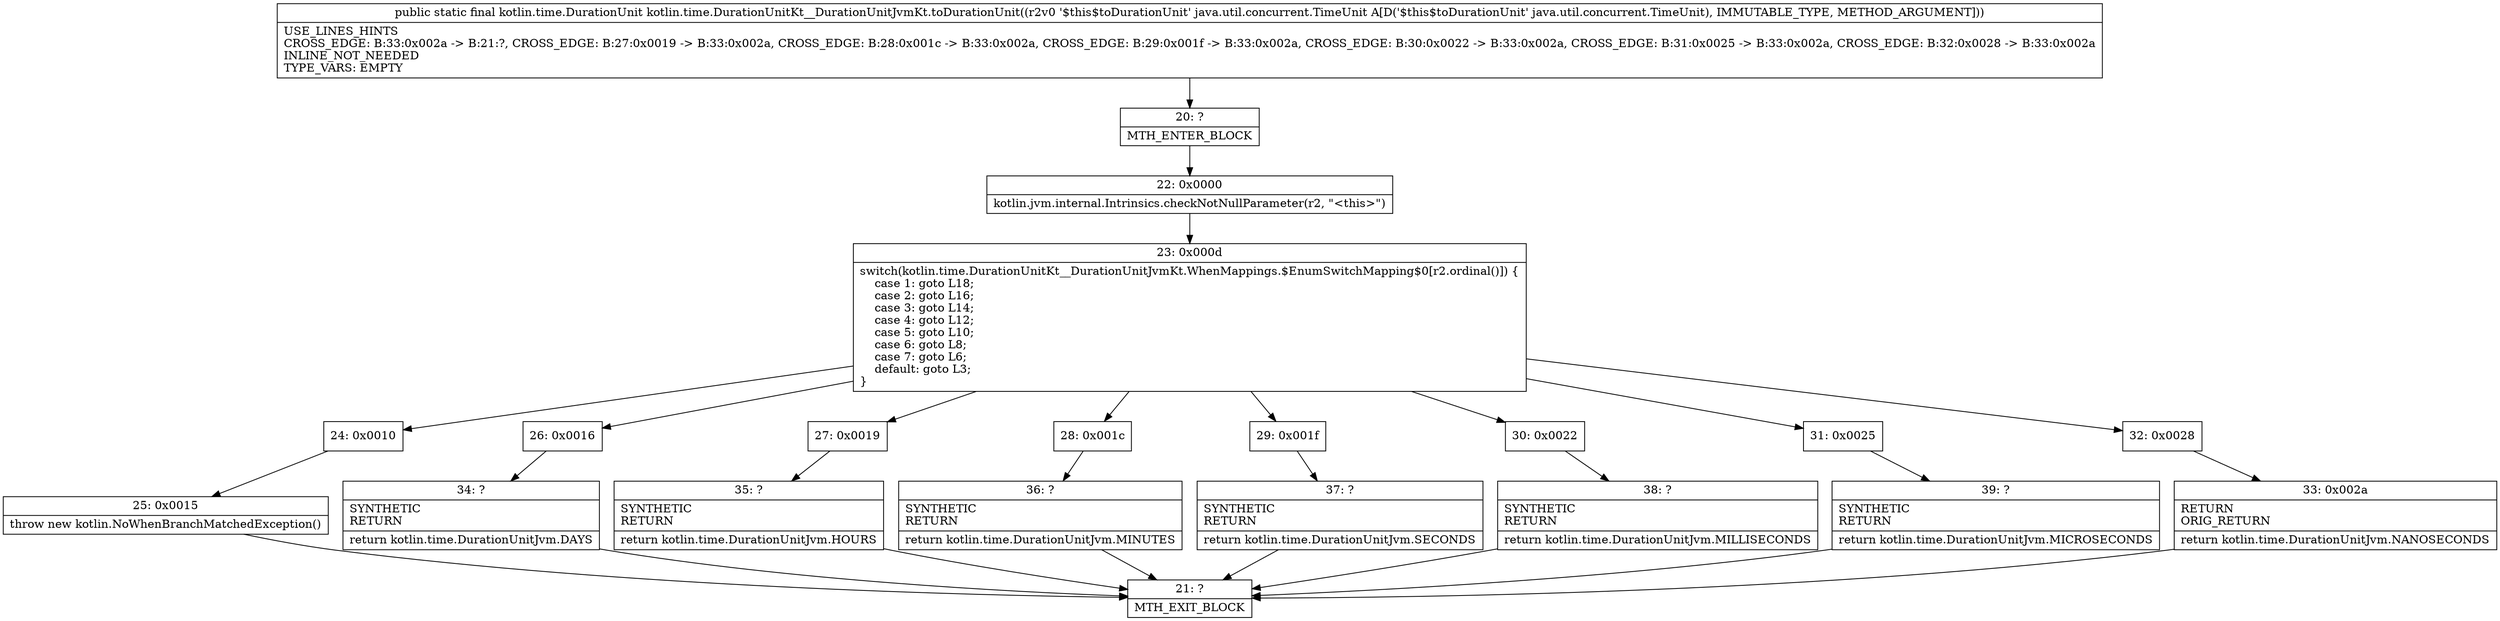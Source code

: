 digraph "CFG forkotlin.time.DurationUnitKt__DurationUnitJvmKt.toDurationUnit(Ljava\/util\/concurrent\/TimeUnit;)Lkotlin\/time\/DurationUnit;" {
Node_20 [shape=record,label="{20\:\ ?|MTH_ENTER_BLOCK\l}"];
Node_22 [shape=record,label="{22\:\ 0x0000|kotlin.jvm.internal.Intrinsics.checkNotNullParameter(r2, \"\<this\>\")\l}"];
Node_23 [shape=record,label="{23\:\ 0x000d|switch(kotlin.time.DurationUnitKt__DurationUnitJvmKt.WhenMappings.$EnumSwitchMapping$0[r2.ordinal()]) \{\l    case 1: goto L18;\l    case 2: goto L16;\l    case 3: goto L14;\l    case 4: goto L12;\l    case 5: goto L10;\l    case 6: goto L8;\l    case 7: goto L6;\l    default: goto L3;\l\}\l}"];
Node_24 [shape=record,label="{24\:\ 0x0010}"];
Node_25 [shape=record,label="{25\:\ 0x0015|throw new kotlin.NoWhenBranchMatchedException()\l}"];
Node_21 [shape=record,label="{21\:\ ?|MTH_EXIT_BLOCK\l}"];
Node_26 [shape=record,label="{26\:\ 0x0016}"];
Node_34 [shape=record,label="{34\:\ ?|SYNTHETIC\lRETURN\l|return kotlin.time.DurationUnitJvm.DAYS\l}"];
Node_27 [shape=record,label="{27\:\ 0x0019}"];
Node_35 [shape=record,label="{35\:\ ?|SYNTHETIC\lRETURN\l|return kotlin.time.DurationUnitJvm.HOURS\l}"];
Node_28 [shape=record,label="{28\:\ 0x001c}"];
Node_36 [shape=record,label="{36\:\ ?|SYNTHETIC\lRETURN\l|return kotlin.time.DurationUnitJvm.MINUTES\l}"];
Node_29 [shape=record,label="{29\:\ 0x001f}"];
Node_37 [shape=record,label="{37\:\ ?|SYNTHETIC\lRETURN\l|return kotlin.time.DurationUnitJvm.SECONDS\l}"];
Node_30 [shape=record,label="{30\:\ 0x0022}"];
Node_38 [shape=record,label="{38\:\ ?|SYNTHETIC\lRETURN\l|return kotlin.time.DurationUnitJvm.MILLISECONDS\l}"];
Node_31 [shape=record,label="{31\:\ 0x0025}"];
Node_39 [shape=record,label="{39\:\ ?|SYNTHETIC\lRETURN\l|return kotlin.time.DurationUnitJvm.MICROSECONDS\l}"];
Node_32 [shape=record,label="{32\:\ 0x0028}"];
Node_33 [shape=record,label="{33\:\ 0x002a|RETURN\lORIG_RETURN\l|return kotlin.time.DurationUnitJvm.NANOSECONDS\l}"];
MethodNode[shape=record,label="{public static final kotlin.time.DurationUnit kotlin.time.DurationUnitKt__DurationUnitJvmKt.toDurationUnit((r2v0 '$this$toDurationUnit' java.util.concurrent.TimeUnit A[D('$this$toDurationUnit' java.util.concurrent.TimeUnit), IMMUTABLE_TYPE, METHOD_ARGUMENT]))  | USE_LINES_HINTS\lCROSS_EDGE: B:33:0x002a \-\> B:21:?, CROSS_EDGE: B:27:0x0019 \-\> B:33:0x002a, CROSS_EDGE: B:28:0x001c \-\> B:33:0x002a, CROSS_EDGE: B:29:0x001f \-\> B:33:0x002a, CROSS_EDGE: B:30:0x0022 \-\> B:33:0x002a, CROSS_EDGE: B:31:0x0025 \-\> B:33:0x002a, CROSS_EDGE: B:32:0x0028 \-\> B:33:0x002a\lINLINE_NOT_NEEDED\lTYPE_VARS: EMPTY\l}"];
MethodNode -> Node_20;Node_20 -> Node_22;
Node_22 -> Node_23;
Node_23 -> Node_24;
Node_23 -> Node_26;
Node_23 -> Node_27;
Node_23 -> Node_28;
Node_23 -> Node_29;
Node_23 -> Node_30;
Node_23 -> Node_31;
Node_23 -> Node_32;
Node_24 -> Node_25;
Node_25 -> Node_21;
Node_26 -> Node_34;
Node_34 -> Node_21;
Node_27 -> Node_35;
Node_35 -> Node_21;
Node_28 -> Node_36;
Node_36 -> Node_21;
Node_29 -> Node_37;
Node_37 -> Node_21;
Node_30 -> Node_38;
Node_38 -> Node_21;
Node_31 -> Node_39;
Node_39 -> Node_21;
Node_32 -> Node_33;
Node_33 -> Node_21;
}


